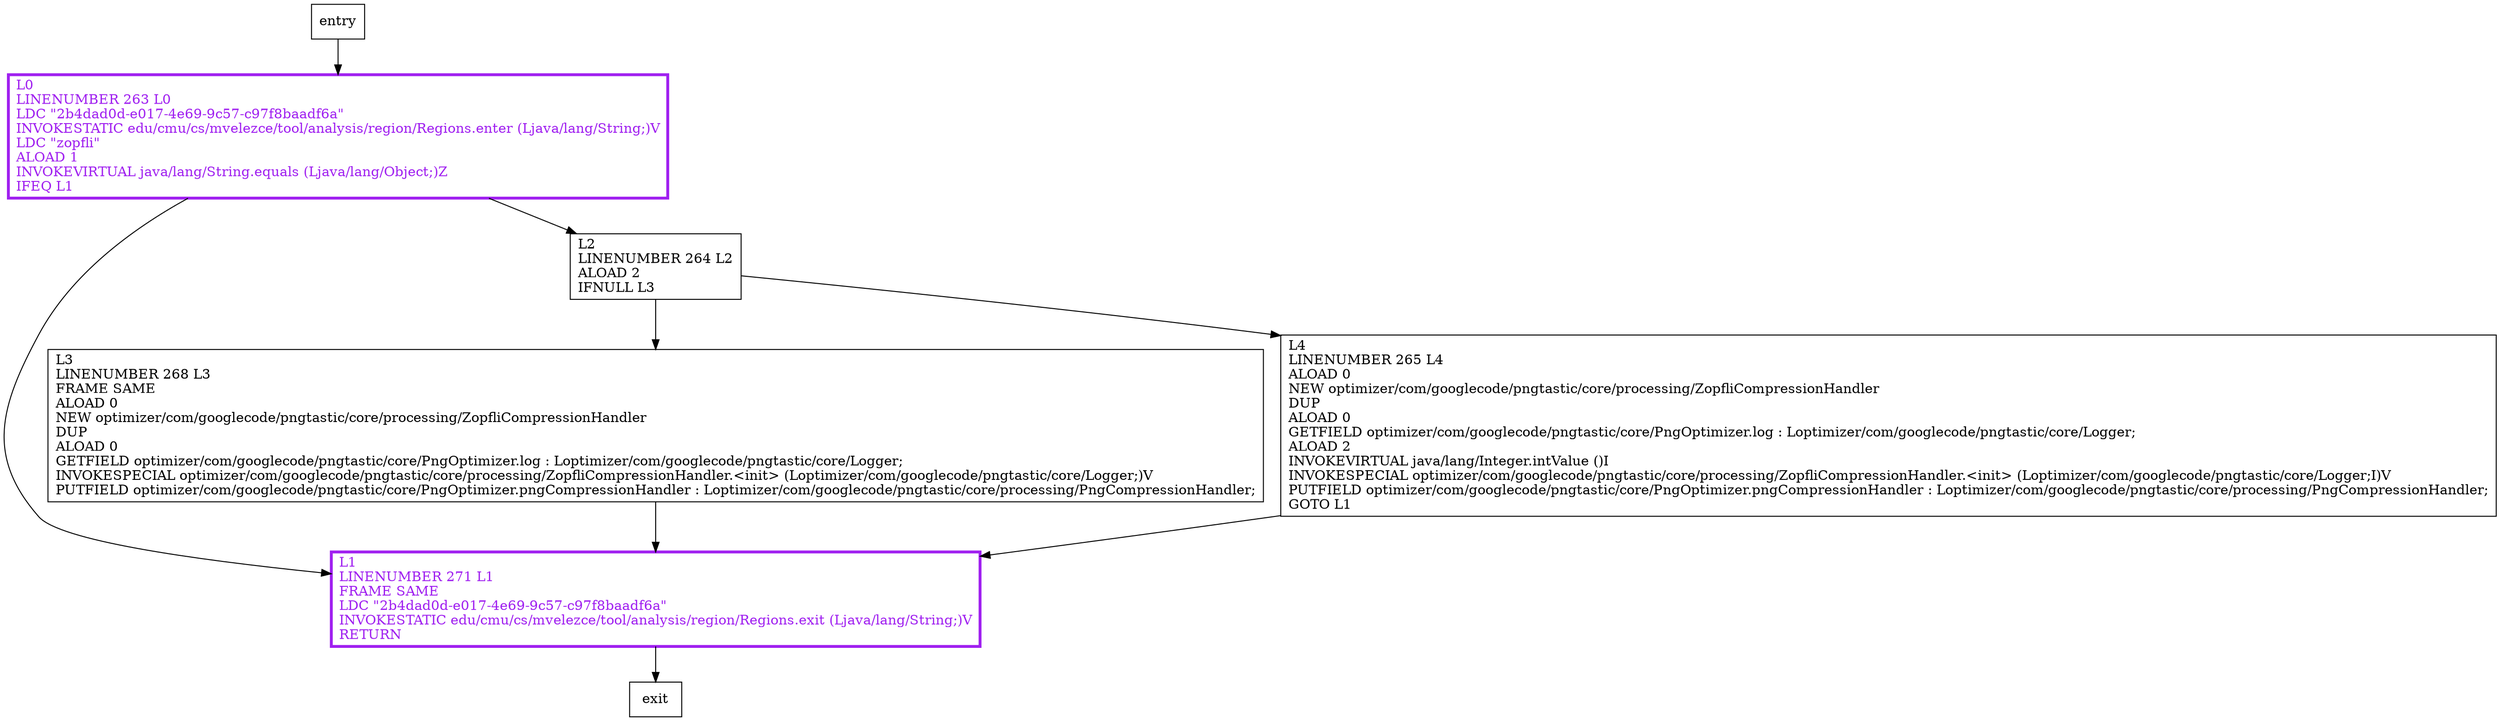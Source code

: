 digraph setCompressor {
node [shape=record];
1006624255 [label="L1\lLINENUMBER 271 L1\lFRAME SAME\lLDC \"2b4dad0d-e017-4e69-9c57-c97f8baadf6a\"\lINVOKESTATIC edu/cmu/cs/mvelezce/tool/analysis/region/Regions.exit (Ljava/lang/String;)V\lRETURN\l"];
1349025531 [label="L3\lLINENUMBER 268 L3\lFRAME SAME\lALOAD 0\lNEW optimizer/com/googlecode/pngtastic/core/processing/ZopfliCompressionHandler\lDUP\lALOAD 0\lGETFIELD optimizer/com/googlecode/pngtastic/core/PngOptimizer.log : Loptimizer/com/googlecode/pngtastic/core/Logger;\lINVOKESPECIAL optimizer/com/googlecode/pngtastic/core/processing/ZopfliCompressionHandler.\<init\> (Loptimizer/com/googlecode/pngtastic/core/Logger;)V\lPUTFIELD optimizer/com/googlecode/pngtastic/core/PngOptimizer.pngCompressionHandler : Loptimizer/com/googlecode/pngtastic/core/processing/PngCompressionHandler;\l"];
23076423 [label="L0\lLINENUMBER 263 L0\lLDC \"2b4dad0d-e017-4e69-9c57-c97f8baadf6a\"\lINVOKESTATIC edu/cmu/cs/mvelezce/tool/analysis/region/Regions.enter (Ljava/lang/String;)V\lLDC \"zopfli\"\lALOAD 1\lINVOKEVIRTUAL java/lang/String.equals (Ljava/lang/Object;)Z\lIFEQ L1\l"];
1367068823 [label="L4\lLINENUMBER 265 L4\lALOAD 0\lNEW optimizer/com/googlecode/pngtastic/core/processing/ZopfliCompressionHandler\lDUP\lALOAD 0\lGETFIELD optimizer/com/googlecode/pngtastic/core/PngOptimizer.log : Loptimizer/com/googlecode/pngtastic/core/Logger;\lALOAD 2\lINVOKEVIRTUAL java/lang/Integer.intValue ()I\lINVOKESPECIAL optimizer/com/googlecode/pngtastic/core/processing/ZopfliCompressionHandler.\<init\> (Loptimizer/com/googlecode/pngtastic/core/Logger;I)V\lPUTFIELD optimizer/com/googlecode/pngtastic/core/PngOptimizer.pngCompressionHandler : Loptimizer/com/googlecode/pngtastic/core/processing/PngCompressionHandler;\lGOTO L1\l"];
1721180011 [label="L2\lLINENUMBER 264 L2\lALOAD 2\lIFNULL L3\l"];
entry;
exit;
entry -> 23076423;
1006624255 -> exit;
1349025531 -> 1006624255;
23076423 -> 1006624255;
23076423 -> 1721180011;
1367068823 -> 1006624255;
1721180011 -> 1349025531;
1721180011 -> 1367068823;
1006624255[fontcolor="purple", penwidth=3, color="purple"];
23076423[fontcolor="purple", penwidth=3, color="purple"];
}
